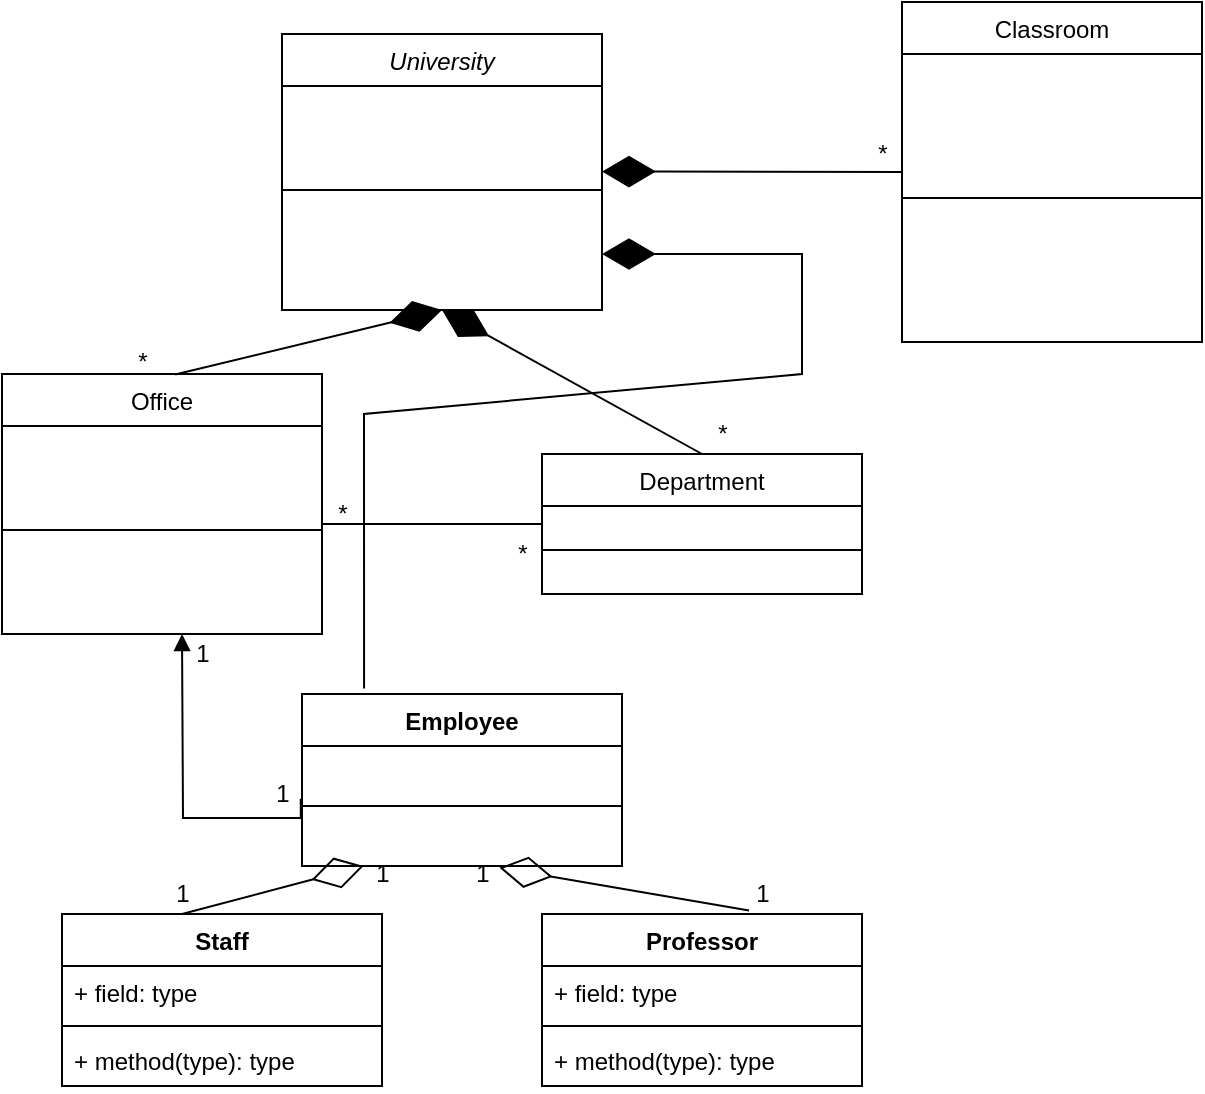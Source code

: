 <mxfile version="16.6.1" type="github">
  <diagram id="C5RBs43oDa-KdzZeNtuy" name="Page-1">
    <mxGraphModel dx="1072" dy="639" grid="1" gridSize="10" guides="1" tooltips="1" connect="1" arrows="1" fold="1" page="1" pageScale="1" pageWidth="827" pageHeight="1169" math="0" shadow="0">
      <root>
        <mxCell id="WIyWlLk6GJQsqaUBKTNV-0" />
        <mxCell id="WIyWlLk6GJQsqaUBKTNV-1" parent="WIyWlLk6GJQsqaUBKTNV-0" />
        <mxCell id="zkfFHV4jXpPFQw0GAbJ--0" value="University&#xa;" style="swimlane;fontStyle=2;align=center;verticalAlign=top;childLayout=stackLayout;horizontal=1;startSize=26;horizontalStack=0;resizeParent=1;resizeLast=0;collapsible=1;marginBottom=0;rounded=0;shadow=0;strokeWidth=1;" parent="WIyWlLk6GJQsqaUBKTNV-1" vertex="1">
          <mxGeometry x="220" y="120" width="160" height="138" as="geometry">
            <mxRectangle x="230" y="140" width="160" height="26" as="alternateBounds" />
          </mxGeometry>
        </mxCell>
        <mxCell id="zkfFHV4jXpPFQw0GAbJ--4" value="" style="line;html=1;strokeWidth=1;align=left;verticalAlign=middle;spacingTop=-1;spacingLeft=3;spacingRight=3;rotatable=0;labelPosition=right;points=[];portConstraint=eastwest;" parent="zkfFHV4jXpPFQw0GAbJ--0" vertex="1">
          <mxGeometry y="26" width="160" height="104" as="geometry" />
        </mxCell>
        <mxCell id="zkfFHV4jXpPFQw0GAbJ--6" value="Office" style="swimlane;fontStyle=0;align=center;verticalAlign=top;childLayout=stackLayout;horizontal=1;startSize=26;horizontalStack=0;resizeParent=1;resizeLast=0;collapsible=1;marginBottom=0;rounded=0;shadow=0;strokeWidth=1;" parent="WIyWlLk6GJQsqaUBKTNV-1" vertex="1">
          <mxGeometry x="80" y="290" width="160" height="130" as="geometry">
            <mxRectangle x="130" y="380" width="160" height="26" as="alternateBounds" />
          </mxGeometry>
        </mxCell>
        <mxCell id="zkfFHV4jXpPFQw0GAbJ--9" value="" style="line;html=1;strokeWidth=1;align=left;verticalAlign=middle;spacingTop=-1;spacingLeft=3;spacingRight=3;rotatable=0;labelPosition=right;points=[];portConstraint=eastwest;" parent="zkfFHV4jXpPFQw0GAbJ--6" vertex="1">
          <mxGeometry y="26" width="160" height="104" as="geometry" />
        </mxCell>
        <mxCell id="zkfFHV4jXpPFQw0GAbJ--13" value="Department" style="swimlane;fontStyle=0;align=center;verticalAlign=top;childLayout=stackLayout;horizontal=1;startSize=26;horizontalStack=0;resizeParent=1;resizeLast=0;collapsible=1;marginBottom=0;rounded=0;shadow=0;strokeWidth=1;" parent="WIyWlLk6GJQsqaUBKTNV-1" vertex="1">
          <mxGeometry x="350" y="330" width="160" height="70" as="geometry">
            <mxRectangle x="340" y="380" width="170" height="26" as="alternateBounds" />
          </mxGeometry>
        </mxCell>
        <mxCell id="zkfFHV4jXpPFQw0GAbJ--15" value="" style="line;html=1;strokeWidth=1;align=left;verticalAlign=middle;spacingTop=-1;spacingLeft=3;spacingRight=3;rotatable=0;labelPosition=right;points=[];portConstraint=eastwest;" parent="zkfFHV4jXpPFQw0GAbJ--13" vertex="1">
          <mxGeometry y="26" width="160" height="44" as="geometry" />
        </mxCell>
        <mxCell id="zkfFHV4jXpPFQw0GAbJ--17" value="Classroom" style="swimlane;fontStyle=0;align=center;verticalAlign=top;childLayout=stackLayout;horizontal=1;startSize=26;horizontalStack=0;resizeParent=1;resizeLast=0;collapsible=1;marginBottom=0;rounded=0;shadow=0;strokeWidth=1;" parent="WIyWlLk6GJQsqaUBKTNV-1" vertex="1">
          <mxGeometry x="530" y="104" width="150" height="170" as="geometry">
            <mxRectangle x="550" y="140" width="160" height="26" as="alternateBounds" />
          </mxGeometry>
        </mxCell>
        <mxCell id="zkfFHV4jXpPFQw0GAbJ--23" value="" style="line;html=1;strokeWidth=1;align=left;verticalAlign=middle;spacingTop=-1;spacingLeft=3;spacingRight=3;rotatable=0;labelPosition=right;points=[];portConstraint=eastwest;" parent="zkfFHV4jXpPFQw0GAbJ--17" vertex="1">
          <mxGeometry y="26" width="150" height="144" as="geometry" />
        </mxCell>
        <mxCell id="DcjbRFi2updjhOp7-Q4--16" style="edgeStyle=none;rounded=0;orthogonalLoop=1;jettySize=auto;html=1;exitX=0.5;exitY=1;exitDx=0;exitDy=0;" edge="1" parent="zkfFHV4jXpPFQw0GAbJ--17" source="zkfFHV4jXpPFQw0GAbJ--17" target="zkfFHV4jXpPFQw0GAbJ--23">
          <mxGeometry relative="1" as="geometry" />
        </mxCell>
        <mxCell id="DcjbRFi2updjhOp7-Q4--6" value="" style="endArrow=diamondThin;endFill=1;endSize=24;html=1;rounded=0;exitX=0.194;exitY=-0.032;exitDx=0;exitDy=0;exitPerimeter=0;" edge="1" parent="WIyWlLk6GJQsqaUBKTNV-1" source="DcjbRFi2updjhOp7-Q4--12">
          <mxGeometry width="160" relative="1" as="geometry">
            <mxPoint x="580" y="320" as="sourcePoint" />
            <mxPoint x="380" y="230" as="targetPoint" />
            <Array as="points">
              <mxPoint x="261" y="310" />
              <mxPoint x="480" y="290" />
              <mxPoint x="480" y="230" />
            </Array>
          </mxGeometry>
        </mxCell>
        <mxCell id="DcjbRFi2updjhOp7-Q4--7" value="" style="endArrow=diamondThin;endFill=1;endSize=24;html=1;rounded=0;exitX=0.5;exitY=0;exitDx=0;exitDy=0;entryX=0.5;entryY=1;entryDx=0;entryDy=0;" edge="1" parent="WIyWlLk6GJQsqaUBKTNV-1" source="zkfFHV4jXpPFQw0GAbJ--13" target="zkfFHV4jXpPFQw0GAbJ--0">
          <mxGeometry width="160" relative="1" as="geometry">
            <mxPoint x="420" y="300" as="sourcePoint" />
            <mxPoint x="580" y="300" as="targetPoint" />
          </mxGeometry>
        </mxCell>
        <mxCell id="DcjbRFi2updjhOp7-Q4--8" value="" style="endArrow=diamondThin;endFill=1;endSize=24;html=1;rounded=0;entryX=0.5;entryY=1;entryDx=0;entryDy=0;exitX=0.541;exitY=0.002;exitDx=0;exitDy=0;exitPerimeter=0;" edge="1" parent="WIyWlLk6GJQsqaUBKTNV-1" source="zkfFHV4jXpPFQw0GAbJ--6" target="zkfFHV4jXpPFQw0GAbJ--0">
          <mxGeometry width="160" relative="1" as="geometry">
            <mxPoint x="290" y="350" as="sourcePoint" />
            <mxPoint x="400" y="290" as="targetPoint" />
          </mxGeometry>
        </mxCell>
        <mxCell id="DcjbRFi2updjhOp7-Q4--9" value="" style="endArrow=diamondThin;endFill=1;endSize=24;html=1;rounded=0;" edge="1" parent="WIyWlLk6GJQsqaUBKTNV-1">
          <mxGeometry width="160" relative="1" as="geometry">
            <mxPoint x="530" y="189" as="sourcePoint" />
            <mxPoint x="380" y="188.76" as="targetPoint" />
          </mxGeometry>
        </mxCell>
        <mxCell id="DcjbRFi2updjhOp7-Q4--11" value="*" style="text;html=1;align=center;verticalAlign=middle;resizable=0;points=[];autosize=1;strokeColor=none;fillColor=none;" vertex="1" parent="WIyWlLk6GJQsqaUBKTNV-1">
          <mxGeometry x="510" y="170" width="20" height="20" as="geometry" />
        </mxCell>
        <mxCell id="DcjbRFi2updjhOp7-Q4--12" value="Employee" style="swimlane;fontStyle=1;align=center;verticalAlign=top;childLayout=stackLayout;horizontal=1;startSize=26;horizontalStack=0;resizeParent=1;resizeParentMax=0;resizeLast=0;collapsible=1;marginBottom=0;" vertex="1" parent="WIyWlLk6GJQsqaUBKTNV-1">
          <mxGeometry x="230" y="450" width="160" height="86" as="geometry" />
        </mxCell>
        <mxCell id="DcjbRFi2updjhOp7-Q4--13" value="   &#xa;" style="text;strokeColor=none;fillColor=none;align=left;verticalAlign=top;spacingLeft=4;spacingRight=4;overflow=hidden;rotatable=0;points=[[0,0.5],[1,0.5]];portConstraint=eastwest;" vertex="1" parent="DcjbRFi2updjhOp7-Q4--12">
          <mxGeometry y="26" width="160" height="26" as="geometry" />
        </mxCell>
        <mxCell id="DcjbRFi2updjhOp7-Q4--14" value="" style="line;strokeWidth=1;fillColor=none;align=left;verticalAlign=middle;spacingTop=-1;spacingLeft=3;spacingRight=3;rotatable=0;labelPosition=right;points=[];portConstraint=eastwest;" vertex="1" parent="DcjbRFi2updjhOp7-Q4--12">
          <mxGeometry y="52" width="160" height="8" as="geometry" />
        </mxCell>
        <mxCell id="DcjbRFi2updjhOp7-Q4--15" value="    &#xa;" style="text;strokeColor=none;fillColor=none;align=left;verticalAlign=top;spacingLeft=4;spacingRight=4;overflow=hidden;rotatable=0;points=[[0,0.5],[1,0.5]];portConstraint=eastwest;" vertex="1" parent="DcjbRFi2updjhOp7-Q4--12">
          <mxGeometry y="60" width="160" height="26" as="geometry" />
        </mxCell>
        <mxCell id="DcjbRFi2updjhOp7-Q4--17" value="" style="line;strokeWidth=1;fillColor=none;align=left;verticalAlign=middle;spacingTop=-1;spacingLeft=3;spacingRight=3;rotatable=0;labelPosition=right;points=[];portConstraint=eastwest;" vertex="1" parent="WIyWlLk6GJQsqaUBKTNV-1">
          <mxGeometry x="240" y="361" width="110" height="8" as="geometry" />
        </mxCell>
        <mxCell id="DcjbRFi2updjhOp7-Q4--18" value="*" style="text;html=1;align=center;verticalAlign=middle;resizable=0;points=[];autosize=1;strokeColor=none;fillColor=none;" vertex="1" parent="WIyWlLk6GJQsqaUBKTNV-1">
          <mxGeometry x="240" y="350" width="20" height="20" as="geometry" />
        </mxCell>
        <mxCell id="DcjbRFi2updjhOp7-Q4--19" value="*" style="text;html=1;align=center;verticalAlign=middle;resizable=0;points=[];autosize=1;strokeColor=none;fillColor=none;" vertex="1" parent="WIyWlLk6GJQsqaUBKTNV-1">
          <mxGeometry x="330" y="370" width="20" height="20" as="geometry" />
        </mxCell>
        <mxCell id="DcjbRFi2updjhOp7-Q4--20" value="Staff" style="swimlane;fontStyle=1;align=center;verticalAlign=top;childLayout=stackLayout;horizontal=1;startSize=26;horizontalStack=0;resizeParent=1;resizeParentMax=0;resizeLast=0;collapsible=1;marginBottom=0;" vertex="1" parent="WIyWlLk6GJQsqaUBKTNV-1">
          <mxGeometry x="110" y="560" width="160" height="86" as="geometry" />
        </mxCell>
        <mxCell id="DcjbRFi2updjhOp7-Q4--21" value="+ field: type" style="text;strokeColor=none;fillColor=none;align=left;verticalAlign=top;spacingLeft=4;spacingRight=4;overflow=hidden;rotatable=0;points=[[0,0.5],[1,0.5]];portConstraint=eastwest;" vertex="1" parent="DcjbRFi2updjhOp7-Q4--20">
          <mxGeometry y="26" width="160" height="26" as="geometry" />
        </mxCell>
        <mxCell id="DcjbRFi2updjhOp7-Q4--22" value="" style="line;strokeWidth=1;fillColor=none;align=left;verticalAlign=middle;spacingTop=-1;spacingLeft=3;spacingRight=3;rotatable=0;labelPosition=right;points=[];portConstraint=eastwest;" vertex="1" parent="DcjbRFi2updjhOp7-Q4--20">
          <mxGeometry y="52" width="160" height="8" as="geometry" />
        </mxCell>
        <mxCell id="DcjbRFi2updjhOp7-Q4--23" value="+ method(type): type" style="text;strokeColor=none;fillColor=none;align=left;verticalAlign=top;spacingLeft=4;spacingRight=4;overflow=hidden;rotatable=0;points=[[0,0.5],[1,0.5]];portConstraint=eastwest;" vertex="1" parent="DcjbRFi2updjhOp7-Q4--20">
          <mxGeometry y="60" width="160" height="26" as="geometry" />
        </mxCell>
        <mxCell id="DcjbRFi2updjhOp7-Q4--24" value="Professor" style="swimlane;fontStyle=1;align=center;verticalAlign=top;childLayout=stackLayout;horizontal=1;startSize=26;horizontalStack=0;resizeParent=1;resizeParentMax=0;resizeLast=0;collapsible=1;marginBottom=0;" vertex="1" parent="WIyWlLk6GJQsqaUBKTNV-1">
          <mxGeometry x="350" y="560" width="160" height="86" as="geometry" />
        </mxCell>
        <mxCell id="DcjbRFi2updjhOp7-Q4--25" value="+ field: type" style="text;strokeColor=none;fillColor=none;align=left;verticalAlign=top;spacingLeft=4;spacingRight=4;overflow=hidden;rotatable=0;points=[[0,0.5],[1,0.5]];portConstraint=eastwest;" vertex="1" parent="DcjbRFi2updjhOp7-Q4--24">
          <mxGeometry y="26" width="160" height="26" as="geometry" />
        </mxCell>
        <mxCell id="DcjbRFi2updjhOp7-Q4--26" value="" style="line;strokeWidth=1;fillColor=none;align=left;verticalAlign=middle;spacingTop=-1;spacingLeft=3;spacingRight=3;rotatable=0;labelPosition=right;points=[];portConstraint=eastwest;" vertex="1" parent="DcjbRFi2updjhOp7-Q4--24">
          <mxGeometry y="52" width="160" height="8" as="geometry" />
        </mxCell>
        <mxCell id="DcjbRFi2updjhOp7-Q4--27" value="+ method(type): type" style="text;strokeColor=none;fillColor=none;align=left;verticalAlign=top;spacingLeft=4;spacingRight=4;overflow=hidden;rotatable=0;points=[[0,0.5],[1,0.5]];portConstraint=eastwest;" vertex="1" parent="DcjbRFi2updjhOp7-Q4--24">
          <mxGeometry y="60" width="160" height="26" as="geometry" />
        </mxCell>
        <mxCell id="DcjbRFi2updjhOp7-Q4--31" value="" style="endArrow=block;endFill=1;html=1;edgeStyle=orthogonalEdgeStyle;align=left;verticalAlign=top;rounded=0;exitX=-0.004;exitY=1.015;exitDx=0;exitDy=0;exitPerimeter=0;" edge="1" parent="WIyWlLk6GJQsqaUBKTNV-1" source="DcjbRFi2updjhOp7-Q4--13">
          <mxGeometry x="-0.88" y="-21" relative="1" as="geometry">
            <mxPoint x="80" y="500" as="sourcePoint" />
            <mxPoint x="170" y="420" as="targetPoint" />
            <mxPoint x="21" y="21" as="offset" />
          </mxGeometry>
        </mxCell>
        <mxCell id="DcjbRFi2updjhOp7-Q4--34" value="1" style="text;html=1;align=center;verticalAlign=middle;resizable=0;points=[];autosize=1;strokeColor=none;fillColor=none;" vertex="1" parent="WIyWlLk6GJQsqaUBKTNV-1">
          <mxGeometry x="170" y="420" width="20" height="20" as="geometry" />
        </mxCell>
        <mxCell id="DcjbRFi2updjhOp7-Q4--35" value="1" style="text;html=1;align=center;verticalAlign=middle;resizable=0;points=[];autosize=1;strokeColor=none;fillColor=none;" vertex="1" parent="WIyWlLk6GJQsqaUBKTNV-1">
          <mxGeometry x="210" y="490" width="20" height="20" as="geometry" />
        </mxCell>
        <mxCell id="DcjbRFi2updjhOp7-Q4--36" value="" style="endArrow=diamondThin;endFill=0;endSize=24;html=1;rounded=0;entryX=0.617;entryY=1.033;entryDx=0;entryDy=0;entryPerimeter=0;exitX=0.647;exitY=-0.02;exitDx=0;exitDy=0;exitPerimeter=0;" edge="1" parent="WIyWlLk6GJQsqaUBKTNV-1" source="DcjbRFi2updjhOp7-Q4--24" target="DcjbRFi2updjhOp7-Q4--15">
          <mxGeometry width="160" relative="1" as="geometry">
            <mxPoint x="500" y="400" as="sourcePoint" />
            <mxPoint x="660" y="400" as="targetPoint" />
          </mxGeometry>
        </mxCell>
        <mxCell id="DcjbRFi2updjhOp7-Q4--37" value="" style="endArrow=diamondThin;endFill=0;endSize=24;html=1;rounded=0;exitX=0.647;exitY=-0.02;exitDx=0;exitDy=0;exitPerimeter=0;" edge="1" parent="WIyWlLk6GJQsqaUBKTNV-1" target="DcjbRFi2updjhOp7-Q4--15">
          <mxGeometry width="160" relative="1" as="geometry">
            <mxPoint x="170" y="560" as="sourcePoint" />
            <mxPoint x="107.28" y="503.408" as="targetPoint" />
          </mxGeometry>
        </mxCell>
        <mxCell id="DcjbRFi2updjhOp7-Q4--38" value="*" style="text;html=1;align=center;verticalAlign=middle;resizable=0;points=[];autosize=1;strokeColor=none;fillColor=none;" vertex="1" parent="WIyWlLk6GJQsqaUBKTNV-1">
          <mxGeometry x="430" y="310" width="20" height="20" as="geometry" />
        </mxCell>
        <mxCell id="DcjbRFi2updjhOp7-Q4--39" value="*" style="text;html=1;align=center;verticalAlign=middle;resizable=0;points=[];autosize=1;strokeColor=none;fillColor=none;" vertex="1" parent="WIyWlLk6GJQsqaUBKTNV-1">
          <mxGeometry x="140" y="274" width="20" height="20" as="geometry" />
        </mxCell>
        <mxCell id="DcjbRFi2updjhOp7-Q4--40" value="1" style="text;html=1;align=center;verticalAlign=middle;resizable=0;points=[];autosize=1;strokeColor=none;fillColor=none;" vertex="1" parent="WIyWlLk6GJQsqaUBKTNV-1">
          <mxGeometry x="310" y="530" width="20" height="20" as="geometry" />
        </mxCell>
        <mxCell id="DcjbRFi2updjhOp7-Q4--41" value="1" style="text;html=1;align=center;verticalAlign=middle;resizable=0;points=[];autosize=1;strokeColor=none;fillColor=none;" vertex="1" parent="WIyWlLk6GJQsqaUBKTNV-1">
          <mxGeometry x="450" y="540" width="20" height="20" as="geometry" />
        </mxCell>
        <mxCell id="DcjbRFi2updjhOp7-Q4--42" value="1" style="text;html=1;align=center;verticalAlign=middle;resizable=0;points=[];autosize=1;strokeColor=none;fillColor=none;" vertex="1" parent="WIyWlLk6GJQsqaUBKTNV-1">
          <mxGeometry x="160" y="540" width="20" height="20" as="geometry" />
        </mxCell>
        <mxCell id="DcjbRFi2updjhOp7-Q4--43" value="1" style="text;html=1;align=center;verticalAlign=middle;resizable=0;points=[];autosize=1;strokeColor=none;fillColor=none;" vertex="1" parent="WIyWlLk6GJQsqaUBKTNV-1">
          <mxGeometry x="260" y="530" width="20" height="20" as="geometry" />
        </mxCell>
      </root>
    </mxGraphModel>
  </diagram>
</mxfile>
